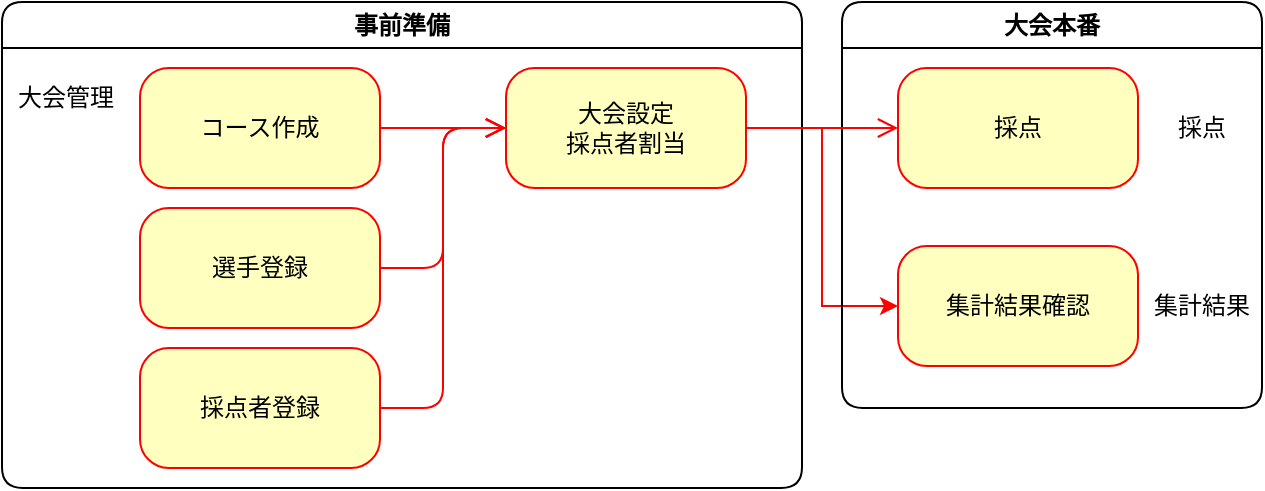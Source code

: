 <mxfile>
    <diagram name="workflow" id="58cdce13-f638-feb5-8d6f-7d28b1aa9fa0">
        <mxGraphModel dx="1013" dy="607" grid="1" gridSize="10" guides="1" tooltips="1" connect="1" arrows="1" fold="1" page="1" pageScale="1" pageWidth="1100" pageHeight="850" background="none" math="0" shadow="0">
            <root>
                <mxCell id="0"/>
                <mxCell id="1" parent="0"/>
                <mxCell id="3" value="事前準備" style="swimlane;whiteSpace=wrap;html=1;rounded=1;shadow=0;comic=0;labelBackgroundColor=none;strokeWidth=1;fontFamily=Verdana;fontSize=12;align=center;" parent="1" vertex="1">
                    <mxGeometry x="180" y="557" width="400" height="243" as="geometry"/>
                </mxCell>
                <mxCell id="4" style="edgeStyle=elbowEdgeStyle;html=1;labelBackgroundColor=none;endArrow=open;endSize=8;strokeColor=#ff0000;fontFamily=Verdana;fontSize=12;align=left;" parent="3" source="5" target="7" edge="1">
                    <mxGeometry relative="1" as="geometry"/>
                </mxCell>
                <mxCell id="5" value="選手登録" style="rounded=1;whiteSpace=wrap;html=1;arcSize=24;fillColor=#ffffc0;strokeColor=#ff0000;shadow=0;comic=0;labelBackgroundColor=none;fontFamily=Verdana;fontSize=12;fontColor=#000000;align=center;" parent="3" vertex="1">
                    <mxGeometry x="69" y="103" width="120" height="60" as="geometry"/>
                </mxCell>
                <mxCell id="6" style="edgeStyle=elbowEdgeStyle;html=1;labelBackgroundColor=none;endArrow=open;endSize=8;strokeColor=#ff0000;fontFamily=Verdana;fontSize=12;align=left;exitX=1;exitY=0.5;exitDx=0;exitDy=0;entryX=0;entryY=0.5;entryDx=0;entryDy=0;" parent="3" source="8" target="7" edge="1">
                    <mxGeometry relative="1" as="geometry">
                        <mxPoint x="-43" y="63" as="sourcePoint"/>
                    </mxGeometry>
                </mxCell>
                <mxCell id="7" value="大会設定&lt;br&gt;採点者割当" style="rounded=1;whiteSpace=wrap;html=1;arcSize=24;fillColor=#ffffc0;strokeColor=#ff0000;shadow=0;comic=0;labelBackgroundColor=none;fontFamily=Verdana;fontSize=12;fontColor=#000000;align=center;" parent="3" vertex="1">
                    <mxGeometry x="252" y="33" width="120" height="60" as="geometry"/>
                </mxCell>
                <mxCell id="8" value="コース作成" style="rounded=1;whiteSpace=wrap;html=1;arcSize=24;fillColor=#ffffc0;strokeColor=#ff0000;shadow=0;comic=0;labelBackgroundColor=none;fontFamily=Verdana;fontSize=12;fontColor=#000000;align=center;" parent="3" vertex="1">
                    <mxGeometry x="69" y="33" width="120" height="60" as="geometry"/>
                </mxCell>
                <mxCell id="14" value="大会管理" style="text;strokeColor=none;align=center;fillColor=none;html=1;verticalAlign=middle;whiteSpace=wrap;rounded=0;" parent="3" vertex="1">
                    <mxGeometry x="2" y="33" width="60" height="30" as="geometry"/>
                </mxCell>
                <mxCell id="18" value="&lt;div style=&quot;text-align: left;&quot;&gt;&lt;font style=&quot;font-size: 12px;&quot; face=&quot;system-ui, -apple-system, Segoe UI, Roboto, Ubuntu, Cantarell, Noto Sans, sans-serif, BlinkMacSystemFont, Segoe UI, Helvetica, Arial, sans-serif, Apple Color Emoji, Segoe UI Emoji, Segoe UI Symbol&quot;&gt;採点者登録&lt;/font&gt;&lt;/div&gt;" style="rounded=1;whiteSpace=wrap;html=1;arcSize=24;fillColor=#ffffc0;strokeColor=#ff0000;shadow=0;comic=0;labelBackgroundColor=none;fontFamily=Verdana;fontSize=11;fontColor=#000000;align=center;" vertex="1" parent="3">
                    <mxGeometry x="69" y="173" width="120" height="60" as="geometry"/>
                </mxCell>
                <mxCell id="20" style="edgeStyle=elbowEdgeStyle;html=1;labelBackgroundColor=none;endArrow=open;endSize=8;strokeColor=#ff0000;fontFamily=Verdana;fontSize=12;align=left;exitX=1;exitY=0.5;exitDx=0;exitDy=0;entryX=0;entryY=0.5;entryDx=0;entryDy=0;" edge="1" parent="3" source="18" target="7">
                    <mxGeometry relative="1" as="geometry">
                        <mxPoint x="62" y="73" as="sourcePoint"/>
                        <mxPoint x="262" y="106" as="targetPoint"/>
                    </mxGeometry>
                </mxCell>
                <mxCell id="9" style="edgeStyle=orthogonalEdgeStyle;rounded=0;orthogonalLoop=1;jettySize=auto;html=1;entryX=0;entryY=0.5;entryDx=0;entryDy=0;strokeColor=#FF0000;" parent="1" source="7" target="11" edge="1">
                    <mxGeometry relative="1" as="geometry"/>
                </mxCell>
                <mxCell id="10" value="大会本番" style="swimlane;whiteSpace=wrap;html=1;rounded=1;shadow=0;comic=0;labelBackgroundColor=none;strokeWidth=1;fontFamily=Verdana;fontSize=12;align=center;startSize=23;" parent="1" vertex="1">
                    <mxGeometry x="600" y="557" width="210" height="203" as="geometry">
                        <mxRectangle x="600" y="560" width="90" height="30" as="alternateBounds"/>
                    </mxGeometry>
                </mxCell>
                <mxCell id="11" value="集計結果確認" style="rounded=1;whiteSpace=wrap;html=1;arcSize=24;fillColor=#ffffc0;strokeColor=#ff0000;shadow=0;comic=0;labelBackgroundColor=none;fontFamily=Verdana;fontSize=12;fontColor=#000000;align=center;" parent="10" vertex="1">
                    <mxGeometry x="28" y="122" width="120" height="60" as="geometry"/>
                </mxCell>
                <mxCell id="12" value="採点" style="rounded=1;whiteSpace=wrap;html=1;arcSize=24;fillColor=#ffffc0;strokeColor=#ff0000;shadow=0;comic=0;labelBackgroundColor=none;fontFamily=Verdana;fontSize=12;fontColor=#000000;align=center;" parent="10" vertex="1">
                    <mxGeometry x="28" y="33" width="120" height="60" as="geometry"/>
                </mxCell>
                <mxCell id="16" value="採点" style="text;strokeColor=none;align=center;fillColor=none;html=1;verticalAlign=middle;whiteSpace=wrap;rounded=0;" parent="10" vertex="1">
                    <mxGeometry x="150" y="48" width="60" height="30" as="geometry"/>
                </mxCell>
                <mxCell id="17" value="集計結果" style="text;strokeColor=none;align=center;fillColor=none;html=1;verticalAlign=middle;whiteSpace=wrap;rounded=0;" parent="10" vertex="1">
                    <mxGeometry x="150" y="137" width="60" height="30" as="geometry"/>
                </mxCell>
                <mxCell id="13" style="edgeStyle=elbowEdgeStyle;html=1;labelBackgroundColor=none;endArrow=open;endSize=8;strokeColor=#ff0000;fontFamily=Verdana;fontSize=12;align=left;" parent="1" source="7" target="12" edge="1">
                    <mxGeometry relative="1" as="geometry"/>
                </mxCell>
            </root>
        </mxGraphModel>
    </diagram>
</mxfile>
